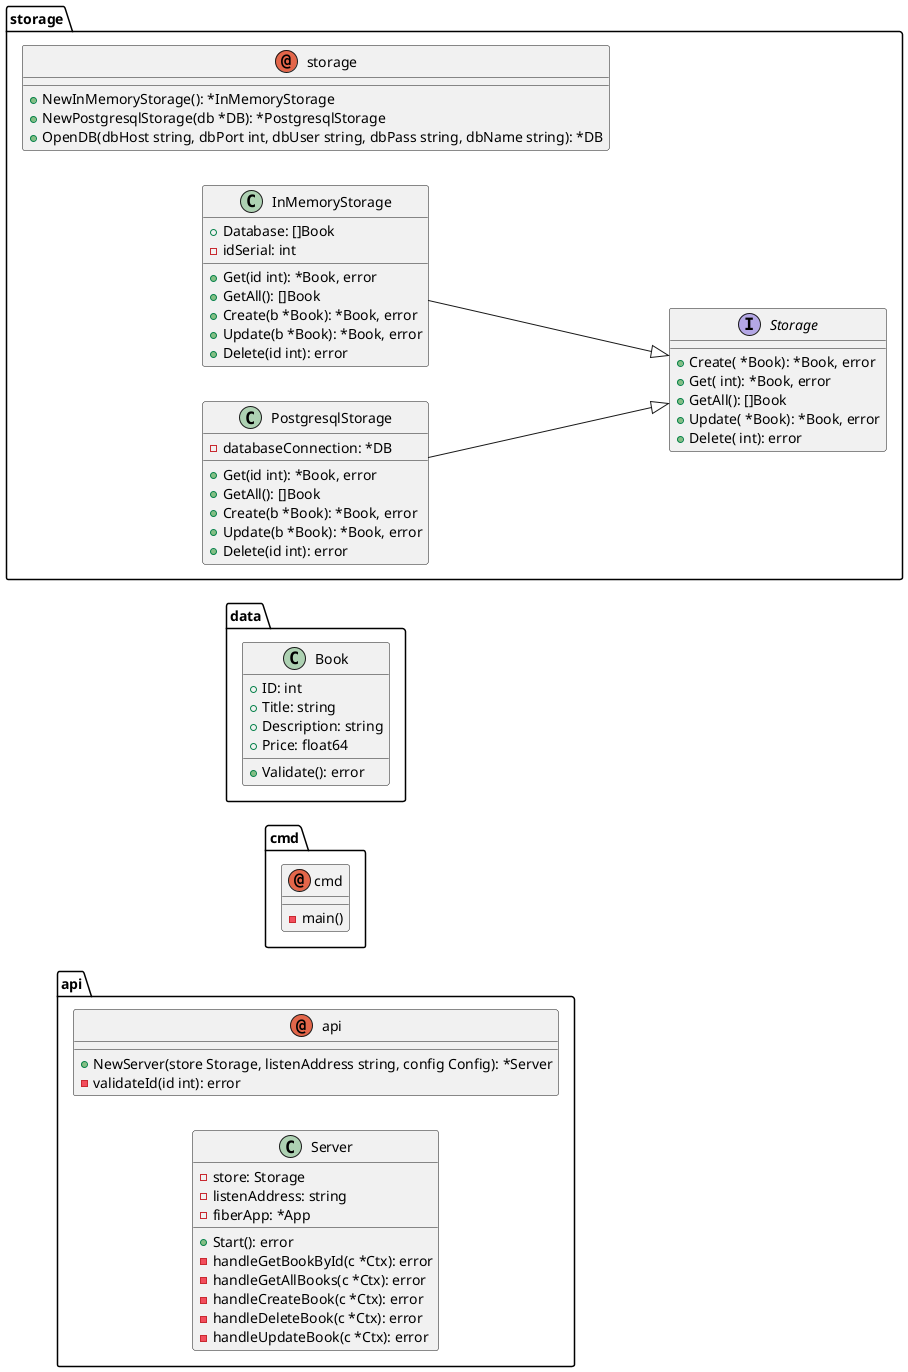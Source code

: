 @startuml
left to right direction
package api{
annotation api {


+NewServer(store Storage, listenAddress string, config Config): *Server
-validateId(id int): error
}
class Server {
-store: Storage
-listenAddress: string
-fiberApp: *App
+Start(): error
-handleGetBookById(c *Ctx): error
-handleGetAllBooks(c *Ctx): error
-handleCreateBook(c *Ctx): error
-handleDeleteBook(c *Ctx): error
-handleUpdateBook(c *Ctx): error
}
}
package cmd{
annotation cmd {


-main()
}
}
package data{
class Book {
+ID: int
+Title: string
+Description: string
+Price: float64
+Validate(): error
}
}
package storage{
annotation storage {


+NewInMemoryStorage(): *InMemoryStorage
+NewPostgresqlStorage(db *DB): *PostgresqlStorage
+OpenDB(dbHost string, dbPort int, dbUser string, dbPass string, dbName string): *DB
}
interface Storage{
+Create( *Book): *Book, error
+Get( int): *Book, error
+GetAll(): []Book
+Update( *Book): *Book, error
+Delete( int): error
}
class InMemoryStorage {
+Database: []Book
-idSerial: int
+Get(id int): *Book, error
+GetAll(): []Book
+Create(b *Book): *Book, error
+Update(b *Book): *Book, error
+Delete(id int): error
}
class PostgresqlStorage {
-databaseConnection: *DB
+Get(id int): *Book, error
+GetAll(): []Book
+Create(b *Book): *Book, error
+Update(b *Book): *Book, error
+Delete(id int): error
}
}

"InMemoryStorage" --|> "Storage"
"PostgresqlStorage" --|> "Storage"
@enduml

